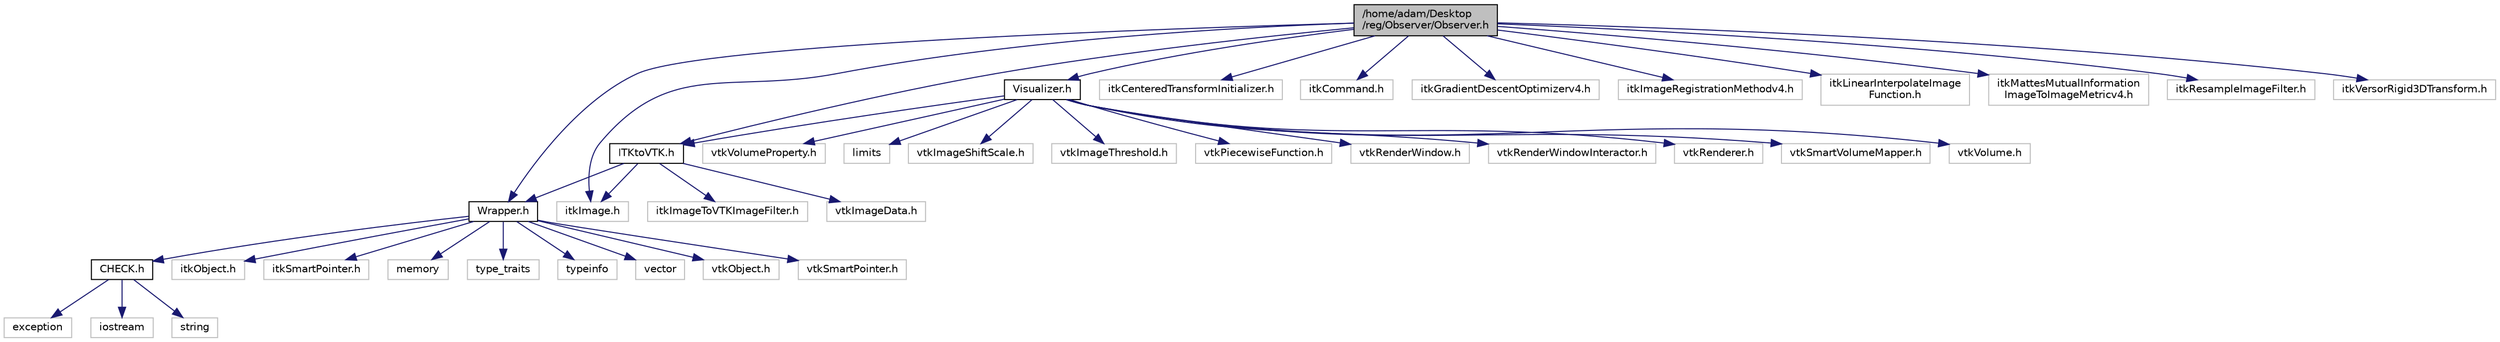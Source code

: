 digraph "/home/adam/Desktop/reg/Observer/Observer.h"
{
  edge [fontname="Helvetica",fontsize="10",labelfontname="Helvetica",labelfontsize="10"];
  node [fontname="Helvetica",fontsize="10",shape=record];
  Node0 [label="/home/adam/Desktop\l/reg/Observer/Observer.h",height=0.2,width=0.4,color="black", fillcolor="grey75", style="filled", fontcolor="black"];
  Node0 -> Node1 [color="midnightblue",fontsize="10",style="solid",fontname="Helvetica"];
  Node1 [label="ITKtoVTK.h",height=0.2,width=0.4,color="black", fillcolor="white", style="filled",URL="$_i_t_kto_v_t_k_8h.html"];
  Node1 -> Node2 [color="midnightblue",fontsize="10",style="solid",fontname="Helvetica"];
  Node2 [label="Wrapper.h",height=0.2,width=0.4,color="black", fillcolor="white", style="filled",URL="$_wrapper_8h.html"];
  Node2 -> Node3 [color="midnightblue",fontsize="10",style="solid",fontname="Helvetica"];
  Node3 [label="CHECK.h",height=0.2,width=0.4,color="black", fillcolor="white", style="filled",URL="$_c_h_e_c_k_8h.html"];
  Node3 -> Node4 [color="midnightblue",fontsize="10",style="solid",fontname="Helvetica"];
  Node4 [label="exception",height=0.2,width=0.4,color="grey75", fillcolor="white", style="filled"];
  Node3 -> Node5 [color="midnightblue",fontsize="10",style="solid",fontname="Helvetica"];
  Node5 [label="iostream",height=0.2,width=0.4,color="grey75", fillcolor="white", style="filled"];
  Node3 -> Node6 [color="midnightblue",fontsize="10",style="solid",fontname="Helvetica"];
  Node6 [label="string",height=0.2,width=0.4,color="grey75", fillcolor="white", style="filled"];
  Node2 -> Node7 [color="midnightblue",fontsize="10",style="solid",fontname="Helvetica"];
  Node7 [label="itkObject.h",height=0.2,width=0.4,color="grey75", fillcolor="white", style="filled"];
  Node2 -> Node8 [color="midnightblue",fontsize="10",style="solid",fontname="Helvetica"];
  Node8 [label="itkSmartPointer.h",height=0.2,width=0.4,color="grey75", fillcolor="white", style="filled"];
  Node2 -> Node9 [color="midnightblue",fontsize="10",style="solid",fontname="Helvetica"];
  Node9 [label="memory",height=0.2,width=0.4,color="grey75", fillcolor="white", style="filled"];
  Node2 -> Node10 [color="midnightblue",fontsize="10",style="solid",fontname="Helvetica"];
  Node10 [label="type_traits",height=0.2,width=0.4,color="grey75", fillcolor="white", style="filled"];
  Node2 -> Node11 [color="midnightblue",fontsize="10",style="solid",fontname="Helvetica"];
  Node11 [label="typeinfo",height=0.2,width=0.4,color="grey75", fillcolor="white", style="filled"];
  Node2 -> Node12 [color="midnightblue",fontsize="10",style="solid",fontname="Helvetica"];
  Node12 [label="vector",height=0.2,width=0.4,color="grey75", fillcolor="white", style="filled"];
  Node2 -> Node13 [color="midnightblue",fontsize="10",style="solid",fontname="Helvetica"];
  Node13 [label="vtkObject.h",height=0.2,width=0.4,color="grey75", fillcolor="white", style="filled"];
  Node2 -> Node14 [color="midnightblue",fontsize="10",style="solid",fontname="Helvetica"];
  Node14 [label="vtkSmartPointer.h",height=0.2,width=0.4,color="grey75", fillcolor="white", style="filled"];
  Node1 -> Node15 [color="midnightblue",fontsize="10",style="solid",fontname="Helvetica"];
  Node15 [label="itkImage.h",height=0.2,width=0.4,color="grey75", fillcolor="white", style="filled"];
  Node1 -> Node16 [color="midnightblue",fontsize="10",style="solid",fontname="Helvetica"];
  Node16 [label="itkImageToVTKImageFilter.h",height=0.2,width=0.4,color="grey75", fillcolor="white", style="filled"];
  Node1 -> Node17 [color="midnightblue",fontsize="10",style="solid",fontname="Helvetica"];
  Node17 [label="vtkImageData.h",height=0.2,width=0.4,color="grey75", fillcolor="white", style="filled"];
  Node0 -> Node18 [color="midnightblue",fontsize="10",style="solid",fontname="Helvetica"];
  Node18 [label="Visualizer.h",height=0.2,width=0.4,color="black", fillcolor="white", style="filled",URL="$_visualizer_8h.html"];
  Node18 -> Node1 [color="midnightblue",fontsize="10",style="solid",fontname="Helvetica"];
  Node18 -> Node19 [color="midnightblue",fontsize="10",style="solid",fontname="Helvetica"];
  Node19 [label="limits",height=0.2,width=0.4,color="grey75", fillcolor="white", style="filled"];
  Node18 -> Node20 [color="midnightblue",fontsize="10",style="solid",fontname="Helvetica"];
  Node20 [label="vtkImageShiftScale.h",height=0.2,width=0.4,color="grey75", fillcolor="white", style="filled"];
  Node18 -> Node21 [color="midnightblue",fontsize="10",style="solid",fontname="Helvetica"];
  Node21 [label="vtkImageThreshold.h",height=0.2,width=0.4,color="grey75", fillcolor="white", style="filled"];
  Node18 -> Node22 [color="midnightblue",fontsize="10",style="solid",fontname="Helvetica"];
  Node22 [label="vtkPiecewiseFunction.h",height=0.2,width=0.4,color="grey75", fillcolor="white", style="filled"];
  Node18 -> Node23 [color="midnightblue",fontsize="10",style="solid",fontname="Helvetica"];
  Node23 [label="vtkRenderWindow.h",height=0.2,width=0.4,color="grey75", fillcolor="white", style="filled"];
  Node18 -> Node24 [color="midnightblue",fontsize="10",style="solid",fontname="Helvetica"];
  Node24 [label="vtkRenderWindowInteractor.h",height=0.2,width=0.4,color="grey75", fillcolor="white", style="filled"];
  Node18 -> Node25 [color="midnightblue",fontsize="10",style="solid",fontname="Helvetica"];
  Node25 [label="vtkRenderer.h",height=0.2,width=0.4,color="grey75", fillcolor="white", style="filled"];
  Node18 -> Node26 [color="midnightblue",fontsize="10",style="solid",fontname="Helvetica"];
  Node26 [label="vtkSmartVolumeMapper.h",height=0.2,width=0.4,color="grey75", fillcolor="white", style="filled"];
  Node18 -> Node27 [color="midnightblue",fontsize="10",style="solid",fontname="Helvetica"];
  Node27 [label="vtkVolume.h",height=0.2,width=0.4,color="grey75", fillcolor="white", style="filled"];
  Node18 -> Node28 [color="midnightblue",fontsize="10",style="solid",fontname="Helvetica"];
  Node28 [label="vtkVolumeProperty.h",height=0.2,width=0.4,color="grey75", fillcolor="white", style="filled"];
  Node0 -> Node2 [color="midnightblue",fontsize="10",style="solid",fontname="Helvetica"];
  Node0 -> Node29 [color="midnightblue",fontsize="10",style="solid",fontname="Helvetica"];
  Node29 [label="itkCenteredTransformInitializer.h",height=0.2,width=0.4,color="grey75", fillcolor="white", style="filled"];
  Node0 -> Node30 [color="midnightblue",fontsize="10",style="solid",fontname="Helvetica"];
  Node30 [label="itkCommand.h",height=0.2,width=0.4,color="grey75", fillcolor="white", style="filled"];
  Node0 -> Node31 [color="midnightblue",fontsize="10",style="solid",fontname="Helvetica"];
  Node31 [label="itkGradientDescentOptimizerv4.h",height=0.2,width=0.4,color="grey75", fillcolor="white", style="filled"];
  Node0 -> Node15 [color="midnightblue",fontsize="10",style="solid",fontname="Helvetica"];
  Node0 -> Node32 [color="midnightblue",fontsize="10",style="solid",fontname="Helvetica"];
  Node32 [label="itkImageRegistrationMethodv4.h",height=0.2,width=0.4,color="grey75", fillcolor="white", style="filled"];
  Node0 -> Node33 [color="midnightblue",fontsize="10",style="solid",fontname="Helvetica"];
  Node33 [label="itkLinearInterpolateImage\lFunction.h",height=0.2,width=0.4,color="grey75", fillcolor="white", style="filled"];
  Node0 -> Node34 [color="midnightblue",fontsize="10",style="solid",fontname="Helvetica"];
  Node34 [label="itkMattesMutualInformation\lImageToImageMetricv4.h",height=0.2,width=0.4,color="grey75", fillcolor="white", style="filled"];
  Node0 -> Node35 [color="midnightblue",fontsize="10",style="solid",fontname="Helvetica"];
  Node35 [label="itkResampleImageFilter.h",height=0.2,width=0.4,color="grey75", fillcolor="white", style="filled"];
  Node0 -> Node36 [color="midnightblue",fontsize="10",style="solid",fontname="Helvetica"];
  Node36 [label="itkVersorRigid3DTransform.h",height=0.2,width=0.4,color="grey75", fillcolor="white", style="filled"];
}
